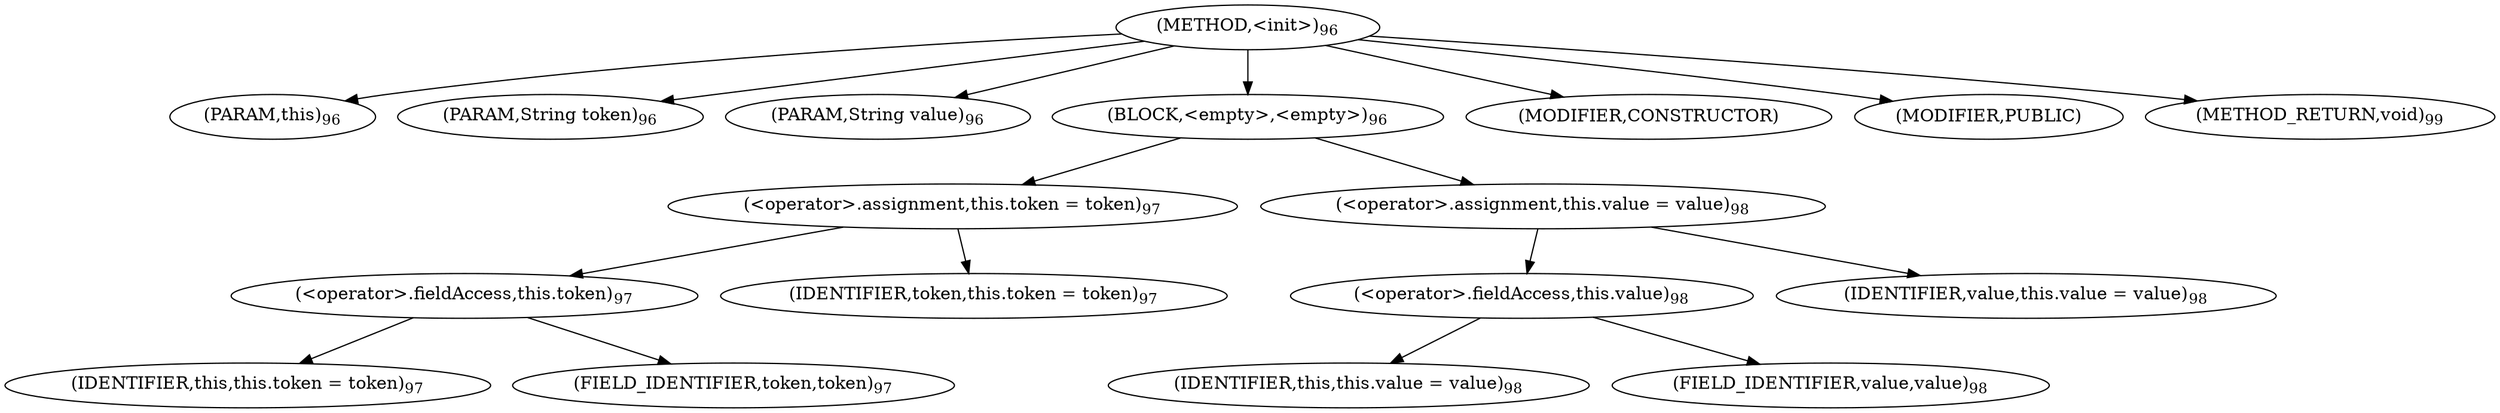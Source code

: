 digraph "&lt;init&gt;" {  
"140" [label = <(METHOD,&lt;init&gt;)<SUB>96</SUB>> ]
"4" [label = <(PARAM,this)<SUB>96</SUB>> ]
"141" [label = <(PARAM,String token)<SUB>96</SUB>> ]
"142" [label = <(PARAM,String value)<SUB>96</SUB>> ]
"143" [label = <(BLOCK,&lt;empty&gt;,&lt;empty&gt;)<SUB>96</SUB>> ]
"144" [label = <(&lt;operator&gt;.assignment,this.token = token)<SUB>97</SUB>> ]
"145" [label = <(&lt;operator&gt;.fieldAccess,this.token)<SUB>97</SUB>> ]
"3" [label = <(IDENTIFIER,this,this.token = token)<SUB>97</SUB>> ]
"146" [label = <(FIELD_IDENTIFIER,token,token)<SUB>97</SUB>> ]
"147" [label = <(IDENTIFIER,token,this.token = token)<SUB>97</SUB>> ]
"148" [label = <(&lt;operator&gt;.assignment,this.value = value)<SUB>98</SUB>> ]
"149" [label = <(&lt;operator&gt;.fieldAccess,this.value)<SUB>98</SUB>> ]
"5" [label = <(IDENTIFIER,this,this.value = value)<SUB>98</SUB>> ]
"150" [label = <(FIELD_IDENTIFIER,value,value)<SUB>98</SUB>> ]
"151" [label = <(IDENTIFIER,value,this.value = value)<SUB>98</SUB>> ]
"152" [label = <(MODIFIER,CONSTRUCTOR)> ]
"153" [label = <(MODIFIER,PUBLIC)> ]
"154" [label = <(METHOD_RETURN,void)<SUB>99</SUB>> ]
  "140" -> "4" 
  "140" -> "141" 
  "140" -> "142" 
  "140" -> "143" 
  "140" -> "152" 
  "140" -> "153" 
  "140" -> "154" 
  "143" -> "144" 
  "143" -> "148" 
  "144" -> "145" 
  "144" -> "147" 
  "145" -> "3" 
  "145" -> "146" 
  "148" -> "149" 
  "148" -> "151" 
  "149" -> "5" 
  "149" -> "150" 
}
